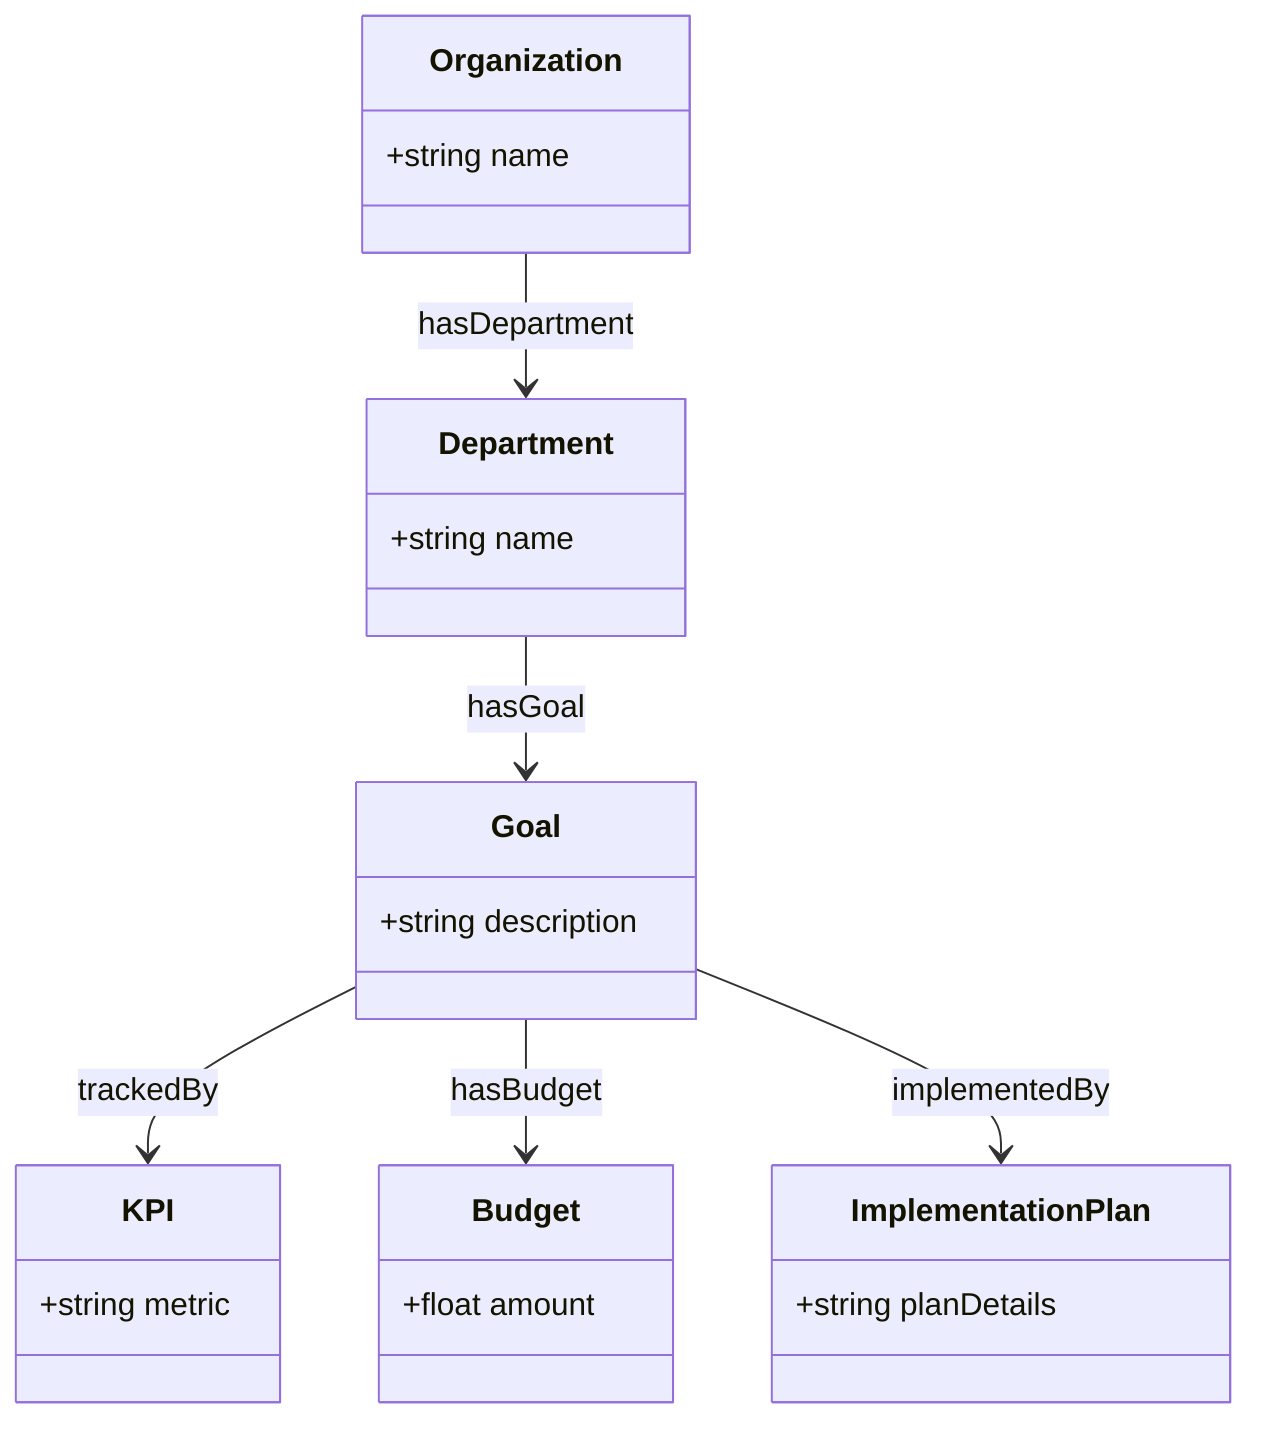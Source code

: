 classDiagram
    class Organization {
        +string name
    }
    class Department {
        +string name
    }
    class Goal {
        +string description
    }
    class KPI {
        +string metric
    }
    class Budget {
        +float amount
    }
    class ImplementationPlan {
        +string planDetails
    }

    Organization --> Department : hasDepartment
    Department --> Goal : hasGoal
    Goal --> KPI : trackedBy
    Goal --> Budget : hasBudget
    Goal --> ImplementationPlan : implementedBy